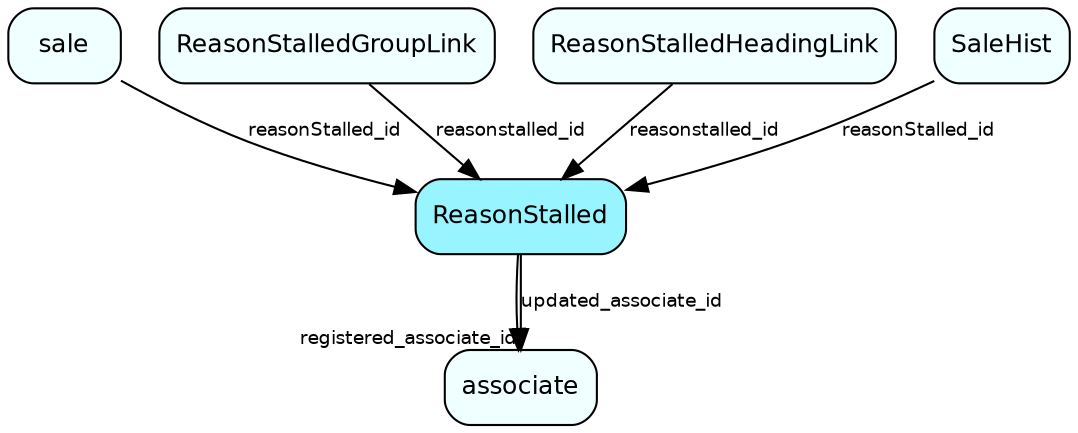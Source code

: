 digraph ReasonStalled  {
node [shape = box style="rounded, filled" fontname = "Helvetica" fontsize = "12" ]
edge [fontname = "Helvetica" fontsize = "9"]

ReasonStalled[fillcolor = "cadetblue1"]
associate[fillcolor = "azure1"]
sale[fillcolor = "azure1"]
ReasonStalledGroupLink[fillcolor = "azure1"]
ReasonStalledHeadingLink[fillcolor = "azure1"]
SaleHist[fillcolor = "azure1"]
ReasonStalled -> associate [headlabel = "registered_associate_id"]
ReasonStalled -> associate [label = "updated_associate_id"]
sale -> ReasonStalled [label = "reasonStalled_id"]
ReasonStalledGroupLink -> ReasonStalled [label = "reasonstalled_id"]
ReasonStalledHeadingLink -> ReasonStalled [label = "reasonstalled_id"]
SaleHist -> ReasonStalled [label = "reasonStalled_id"]
}
